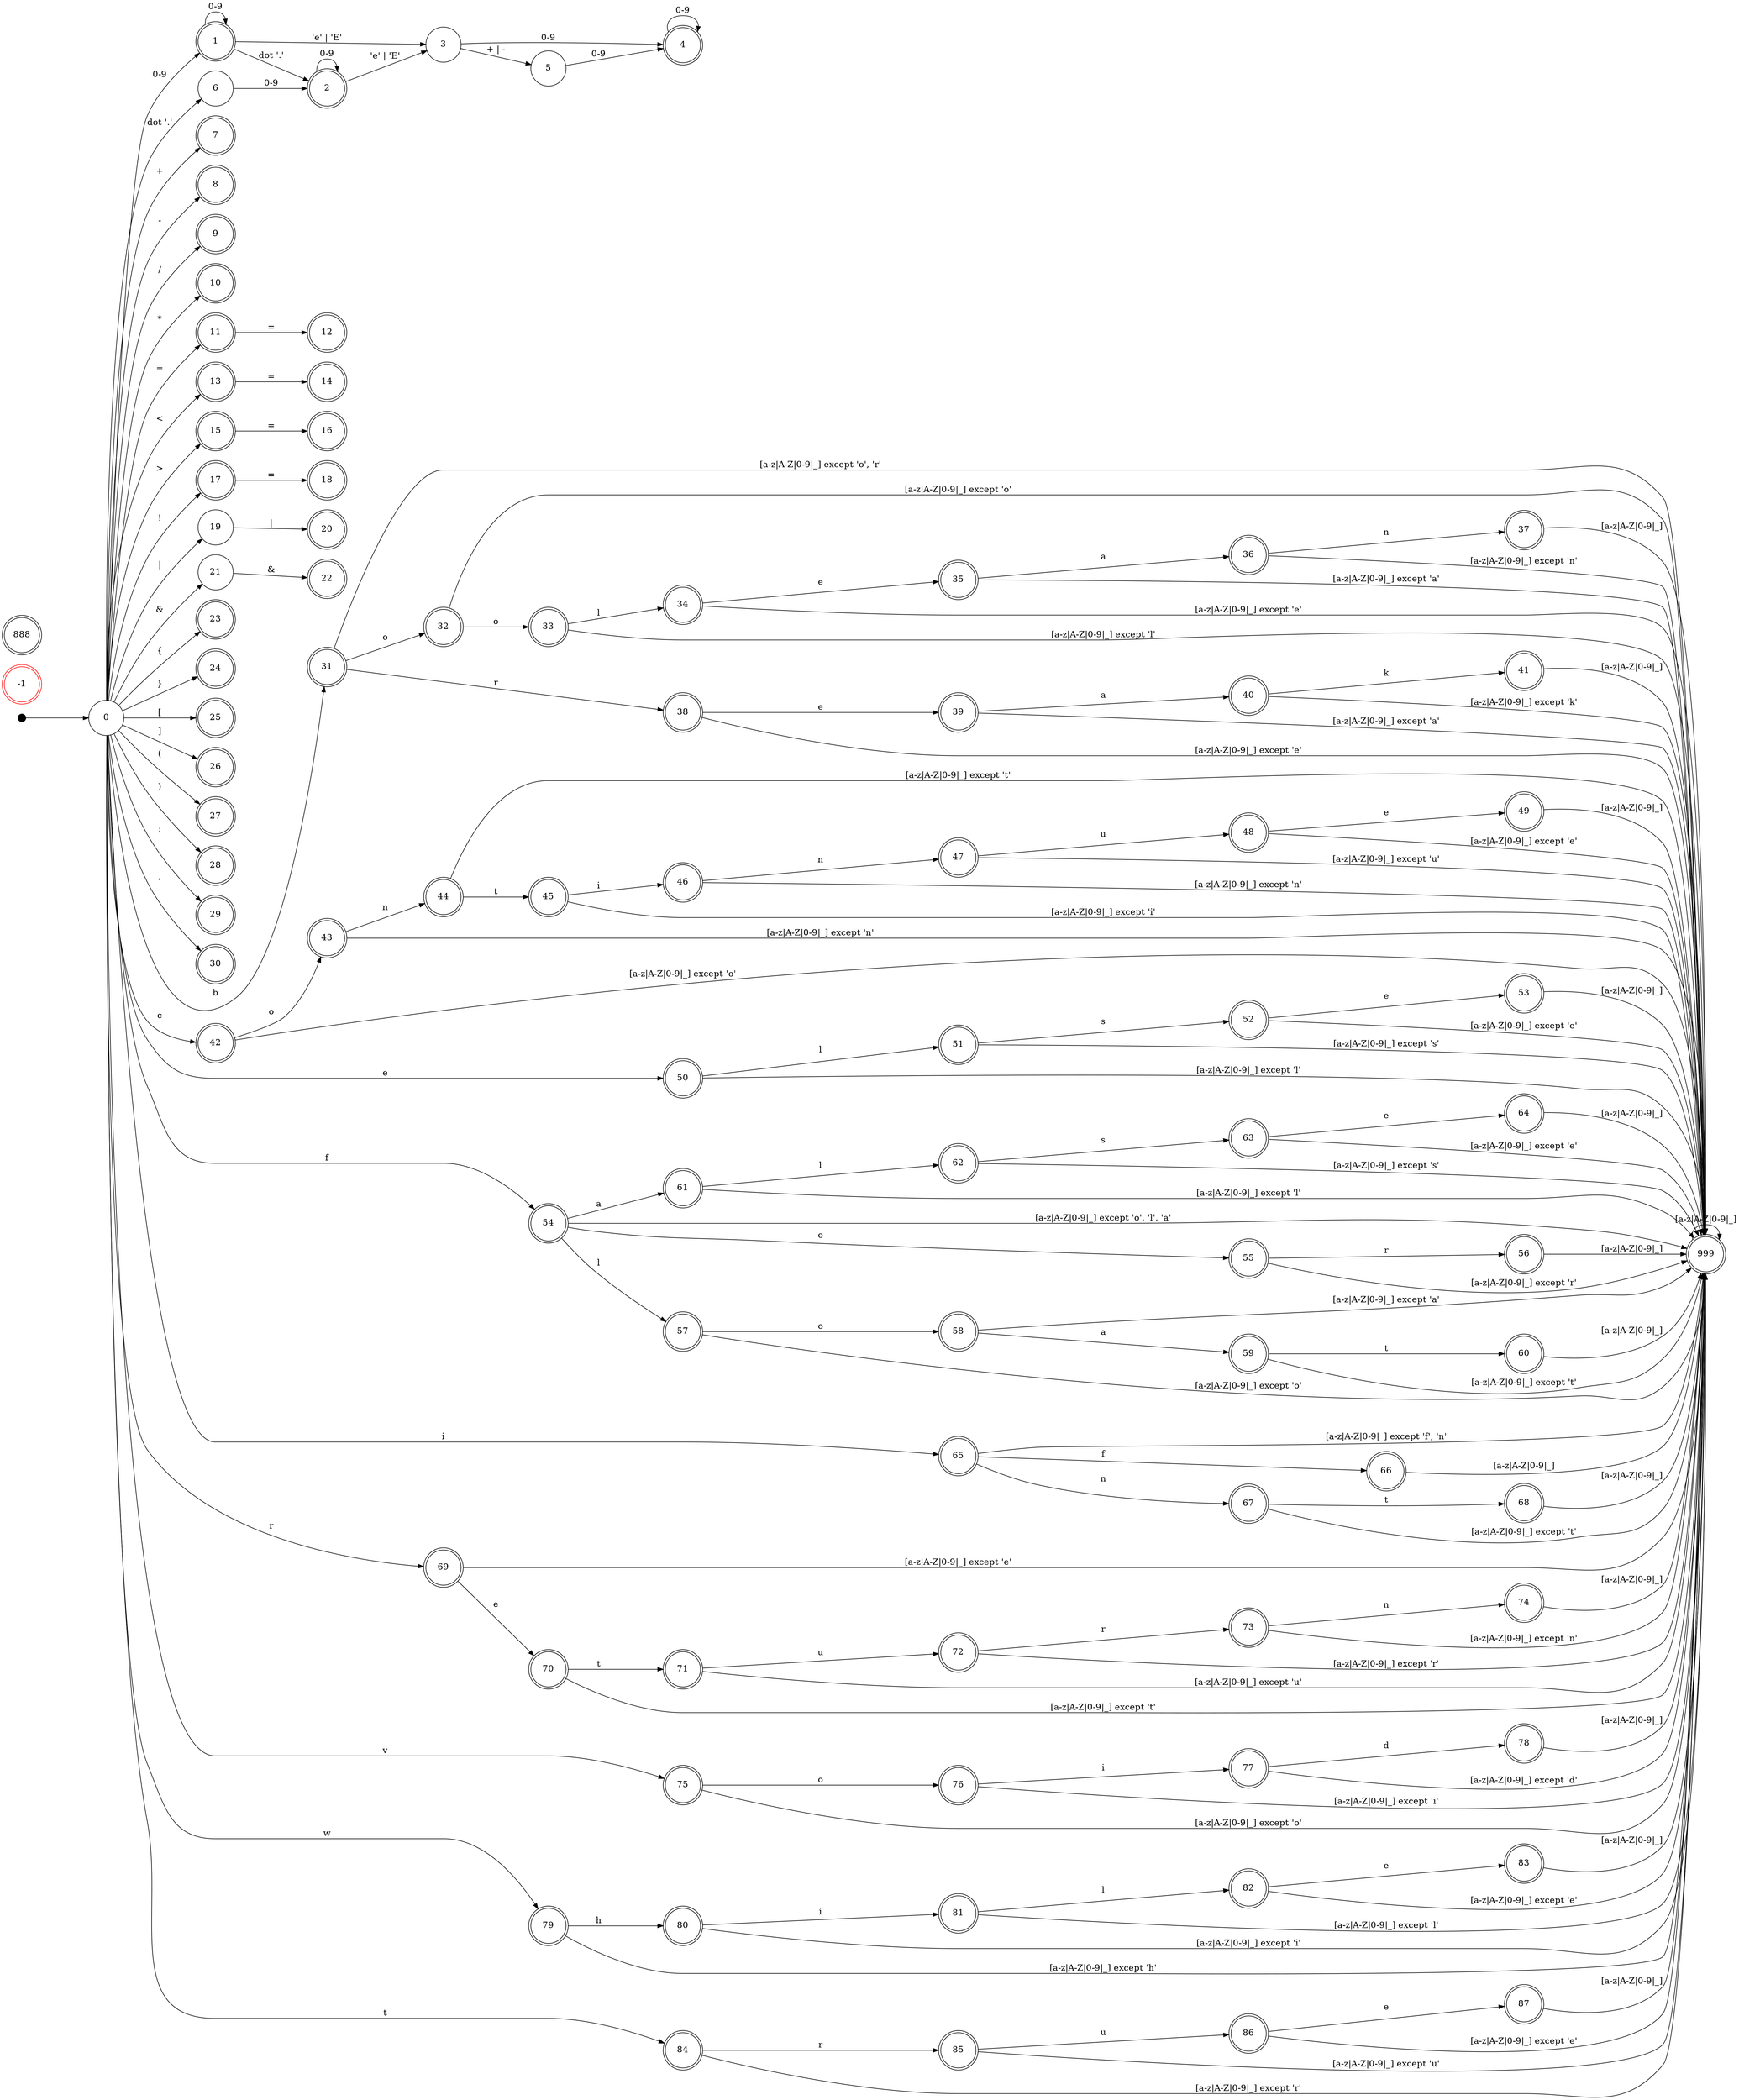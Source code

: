 /* keywords = [
    "boolean",
    "break",
    "continue",
    "else",
    "for",
    "float",
    "false",
    "if",
    "int",
    "return",
    "void",
    "while",
    "true"
] 

*/
digraph G {
    // Graph Layout
    rankdir = LR;
    ranksep = 1.2
    splines = true;
    edge [fontsize = 16];
    node [width=".9"  height=".8" fontsize = 16];

    // start state
    start [shape = point width=".2"  height=".2"];
    start_state [label = "0" shape = circle]; // STATE 0
    start -> start_state;

    state_error [label = "-1" shape = doublecircle color = red]; // STATE Error 

    node [shape = doublecircle; color = black];
    state_identifier [label = "999"]; // Identifier
    state_end_file [label = "888"]; // STATE end file

    // Detect Numeric token
    {
        // integer
        state_integer [label = "1"]; // STATE 1
        start_state -> state_integer [label = "0-9"];
        state_integer -> state_integer [label = "0-9"];
        // float
        // (0-9)*.
        // (0-9)*.(0-9)*
        state_float_1 [label = "2"]; // STATE 2
        state_integer -> state_float_1 [label = "dot '.'"];
        state_float_1 -> state_float_1 [label = "0-9"];
        // (0-9)* (E|e)+ (0-9)
        state_E_e_after_int [label = "3" shape = "circle"]; // STATE 3
        state_integer -> state_E_e_after_int [label = "'e' | 'E'"];
        state_float_2 [label = "4"]; // STATE 4
        state_E_e_after_int -> state_float_2 [label = "0-9"];
        state_float_2 -> state_float_2 [label = "0-9"];
        // (0-9)*.(0-9)+ (E|e)* (0-9)+
        state_float_1 -> state_E_e_after_int [label = "'e' | 'E'"];
        // (0-9)*.(0-9)+ (E|e)* (+|-) (0-9)+
        state_sign_after_E_e [label = "5" shape = "circle"]; // STATE 5
        state_E_e_after_int -> state_sign_after_E_e [label = "+ | -"]; 
        state_sign_after_E_e -> state_float_2 [label = "0-9"];
        // .(0-9)*
        state_dot [label = "6" shape = "circle"]; // STATE 6
        start_state -> state_dot [label = "dot '.'"];
        state_dot -> state_float_1 [label = "0-9"];
    }
    
    // detect operators
    {
        // + plus
        state_plus [label = "7"]; // STATE 7
        start_state -> state_plus [label = "+"];
        // - minus
        state_minus [label = "8"]; // STATE 8
        start_state -> state_minus [label = "-"];
        // / division
        state_division [label = "9"]; // STATE 9
        start_state -> state_division [label = "/"];
        // * multiply
        state_multiply [label = "10"]; // STATE 10
        start_state -> state_multiply [label = "*"];
        // = assign
        state_equal [label = "11"]; // STATE 11
        start_state -> state_equal [label = "="];
        // ==
        state_compare [label = "12"]; // STATE 12
        state_equal -> state_compare [label = "="];
        // < less than
        state_less_than [label = "13"]; // STATE 13
        start_state -> state_less_than [label = "<"];
        // <= less than or equal to
        state_less_than_equal [label = "14"]; // STATE 14
        state_less_than -> state_less_than_equal [label = "="];
        // > greater than
        state_greater_than [label = "15"]; // STATE 15
        start_state -> state_greater_than [label = ">"];
        // >= greater than or equal
        state_greater_than_equal [label = "16"]; // STATE 16
        state_greater_than -> state_greater_than_equal [label = "="];
        // ! not operator
        state_logical_not [label = "17"]; // STATE 17
        start_state -> state_logical_not [label = "!"];
        // != not equal
        state_not_equal [label = "18"]; // STATE 18
        state_logical_not -> state_not_equal [label = "="];
        // || logical OR
        state_OR_1 [label = "19" shape = "circle"]; // STATE 19
        start_state -> state_OR_1 [label = "|"];
        state_OR_2 [label = "20"]; // STATE 20
        state_OR_1 -> state_OR_2 [label = "|"];
        // && logical AND
        state_AND_1 [label = "21" shape = "circle"]; // STATE 21
        start_state -> state_AND_1 [label = "&"];
        state_AND_2 [label = "22"]; // STATE 22
        state_AND_1 -> state_AND_2 [label = "&"];
    }

    // Separators
    {
        // {
        state_open_bracket_1 [label = "23"]; // STATE 23
        start_state -> state_open_bracket_1 [label = "{"];
        // }
        state_close_bracket_1 [label = "24"]; // STATE 24
        start_state -> state_close_bracket_1 [label = "}"];
        // [
        state_open_bracket_2 [label = "25"]; // STATE 25
        start_state -> state_open_bracket_2 [label = "["];
        // ]
        state_close_bracket_2 [label = "26"]; // STATE 26
        start_state -> state_close_bracket_2 [label = "]"];
        // (
        state_open_bracket_3 [label = "27"]; // STATE 27
        start_state -> state_open_bracket_3 [label = "("];
        // )
        state_close_bracket_3 [label = "28"]; // STATE 28
        start_state -> state_close_bracket_3 [label = ")"];
        // ;
        state_semicolon [label = "29"]; // STATE 29
        start_state -> state_semicolon [label = ";"];
        // ,
        state_comma [label = "30"]; // STATE 30
        start_state -> state_comma [label = ","];
    }

    // keywords
    {
        // boolean
        state_boolean_1 [label = "31"]; // STATE 31 b
        state_boolean_2 [label = "32"]; // STATE 32 bo 
        state_boolean_3 [label = "33"]; // STATE 33 boo
        state_boolean_4 [label = "34"]; // STATE 34 bool
        state_boolean_5 [label = "35"]; // STATE 35 boole
        state_boolean_6 [label = "36"]; // STATE 36 boolea
        state_boolean_7 [label = "37"]; // STATE 37 boolean
        start_state -> state_boolean_1 [label = "b"];
        state_boolean_1 -> state_boolean_2 [label = "o"];
        state_boolean_2 -> state_boolean_3 [label = "o"];
        state_boolean_3 -> state_boolean_4 [label = "l"];
        state_boolean_4 -> state_boolean_5 [label = "e"];
        state_boolean_5 -> state_boolean_6 [label = "a"];
        state_boolean_6 -> state_boolean_7 [label = "n"];
        // break
        state_break_1 [label = "38"]; // STATE 38 br
        state_break_2 [label = "39"]; // STATE 39 bre
        state_break_3 [label = "40"]; // STATE 40 brea
        state_break_4 [label = "41"]; // STATE 41 break
        state_boolean_1 -> state_break_1 [label = "r"];
        state_break_1 -> state_break_2 [label = "e"];
        state_break_2 -> state_break_3 [label = "a"];
        state_break_3 -> state_break_4 [label = "k"];
        // continue
        state_continue_1 [label = "42"]; // STATE 42 c
        state_continue_2 [label = "43"]; // STATE 43 co
        state_continue_3 [label = "44"]; // STATE 44 con
        state_continue_4 [label = "45"]; // STATE 45 cont
        state_continue_5 [label = "46"]; // STATE 46 conti
        state_continue_6 [label = "47"]; // STATE 47 contin
        state_continue_7 [label = "48"]; // STATE 48 continu
        state_continue_8 [label = "49"]; // STATE 49 continue
        start_state -> state_continue_1 [label = "c"];
        state_continue_1 -> state_continue_2 [label = "o"];
        state_continue_2 -> state_continue_3 [label = "n"];
        state_continue_3 -> state_continue_4 [label = "t"];
        state_continue_4 -> state_continue_5 [label = "i"];
        state_continue_5 -> state_continue_6 [label = "n"];
        state_continue_6 -> state_continue_7 [label = "u"];
        state_continue_7 -> state_continue_8 [label = "e"];
        // else
        state_else_1 [label = "50"]; // STATE 50 e
        state_else_2 [label = "51"]; // STATE 51 el
        state_else_3 [label = "52"]; // STATE 52 els
        state_else_4 [label = "53"]; // STATE 53 else
        start_state -> state_else_1 [label = "e"];
        state_else_1 -> state_else_2 [label = "l"];
        state_else_2 -> state_else_3 [label = "s"];
        state_else_3 -> state_else_4 [label = "e"];
        // for
        state_for_1 [label = "54"]; // STATE 54 f
        state_for_2 [label = "55"]; // STATE 55 fo
        state_for_3 [label = "56"]; // STATE 56 for
        start_state -> state_for_1 [label = "f"];
        state_for_1 -> state_for_2 [label = "o"];
        state_for_2 -> state_for_3 [label = "r"];
        // float
        state_key_float_1 [label = "57"]; // STATE 57 fl
        state_key_float_2 [label = "58"]; // STATE 58 flo
        state_key_float_3 [label = "59"]; // STATE 59 floa
        state_key_float_4 [label = "60"]; // STATE 60 float
        state_for_1 -> state_key_float_1 [label = "l"];
        state_key_float_1 -> state_key_float_2 [label = "o"];
        state_key_float_2 -> state_key_float_3 [label = "a"];
        state_key_float_3 -> state_key_float_4 [label = "t"];
        // false
        state_false_1 [label = "61"]; // STATE 61 fa
        state_false_2 [label = "62"]; // STATE 62 fal
        state_false_3 [label = "63"]; // STATE 63 fals
        state_false_4 [label = "64"]; // STATE 64 false
        state_for_1 -> state_false_1 [label = "a"];
        state_false_1 -> state_false_2 [label = "l"];
        state_false_2 -> state_false_3 [label = "s"];
        state_false_3 -> state_false_4 [label = "e"];
        // if
        state_if_1 [label = "65"]; // STATE 65 i
        state_if_2 [label = "66"]; // STATE 66 if
        start_state -> state_if_1 [label = "i"];
        state_if_1 -> state_if_2 [label = "f"];
        // int
        state_int_1 [label = "67"]; // STATE 67 in
        state_int_2 [label = "68"]; // STATE 68 int
        state_if_1 -> state_int_1 [label = "n"];
        state_int_1 -> state_int_2 [label = "t"];
        // return 
        state_return_1 [label = "69"]; // STATE 69 r
        state_return_2 [label = "70"]; // STATE 70 re
        state_return_3 [label = "71"]; // STATE 71 ret
        state_return_4 [label = "72"]; // STATE 72 retu
        state_return_5 [label = "73"]; // STATE 73 retur
        state_return_6 [label = "74"]; // STATE 74 return
        start_state -> state_return_1 [label = "r"];
        state_return_1 -> state_return_2 [label = "e"];
        state_return_2 -> state_return_3 [label = "t"];
        state_return_3 -> state_return_4 [label = "u"];
        state_return_4 -> state_return_5 [label = "r"];
        state_return_5 -> state_return_6 [label = "n"];
        // void
        state_void_1 [label = "75"]; // STATE 75 v
        state_void_2 [label = "76"]; // STATE 76 vo
        state_void_3 [label = "77"]; // STATE 77 voi
        state_void_4 [label = "78"]; // STATE 78 void
        start_state -> state_void_1 [label = "v"];
        state_void_1 -> state_void_2 [label = "o"];
        state_void_2 -> state_void_3 [label = "i"];
        state_void_3 -> state_void_4 [label = "d"];
        // while 
        state_while_1 [label = "79"]; // STATE 79 w
        state_while_2 [label = "80"]; // STATE 80 wh
        state_while_3 [label = "81"]; // STATE 81 whi
        state_while_4 [label = "82"]; // STATE 82 whil
        state_while_5 [label = "83"]; // STATE 83 while
        start_state -> state_while_1 [label = "w"];
        state_while_1 -> state_while_2 [label = "h"];
        state_while_2 -> state_while_3 [label = "i"];
        state_while_3 -> state_while_4 [label = "l"];
        state_while_4 -> state_while_5 [label = "e"];
        // true
        state_true_1 [label = "84"]; // STATE 84 t
        state_true_2 [label = "85"]; // STATE 85 tr
        state_true_3 [label = "86"]; // STATE 86 tru
        state_true_4 [label = "87"]; // STATE 87 true
        start_state -> state_true_1 [label = "t"];
        state_true_1 -> state_true_2 [label = "r"];
        state_true_2 -> state_true_3 [label = "u"];
        state_true_3 -> state_true_4 [label = "e"];
    }

    // identifier
    {
        // go from true
        state_true_1 -> state_identifier [label = "[a-z|A-Z|0-9|_] except 'r'"];
        state_true_2 -> state_identifier [label = "[a-z|A-Z|0-9|_] except 'u'"];
        state_true_3 -> state_identifier [label = "[a-z|A-Z|0-9|_] except 'e'"];
        state_true_4 -> state_identifier [label = "[a-z|A-Z|0-9|_]"];
        // go from while 
        state_while_1 -> state_identifier [label = "[a-z|A-Z|0-9|_] except 'h'"];
        state_while_2 -> state_identifier [label = "[a-z|A-Z|0-9|_] except 'i'"];
        state_while_3 -> state_identifier [label = "[a-z|A-Z|0-9|_] except 'l'"];
        state_while_4 -> state_identifier [label = "[a-z|A-Z|0-9|_] except 'e'"];
        state_while_5 -> state_identifier [label = "[a-z|A-Z|0-9|_]"];
        // go from void
        state_void_1 -> state_identifier [label = "[a-z|A-Z|0-9|_] except 'o'"];
        state_void_2 -> state_identifier [label = "[a-z|A-Z|0-9|_] except 'i'"];
        state_void_3 -> state_identifier [label = "[a-z|A-Z|0-9|_] except 'd'"];
        state_void_4 -> state_identifier [label = "[a-z|A-Z|0-9|_]"];
        // go from return 
        state_return_1 -> state_identifier [label = "[a-z|A-Z|0-9|_] except 'e'"];
        state_return_2 -> state_identifier [label = "[a-z|A-Z|0-9|_] except 't'"];
        state_return_3 -> state_identifier [label = "[a-z|A-Z|0-9|_] except 'u'"];
        state_return_4 -> state_identifier [label = "[a-z|A-Z|0-9|_] except 'r'"];
        state_return_5 -> state_identifier [label = "[a-z|A-Z|0-9|_] except 'n'"];
        state_return_6 -> state_identifier [label = "[a-z|A-Z|0-9|_]"];
        // go from int
        state_int_1 -> state_identifier [label = "[a-z|A-Z|0-9|_] except 't'"];
        state_int_2 -> state_identifier [label = "[a-z|A-Z|0-9|_]"];
        // go from if
        state_if_1 -> state_identifier [label = "[a-z|A-Z|0-9|_] except 'f', 'n'"];
        state_if_2 -> state_identifier [label = "[a-z|A-Z|0-9|_]"];
        // go from false
        state_false_1 -> state_identifier [label = "[a-z|A-Z|0-9|_] except 'l'"];
        state_false_2 -> state_identifier [label = "[a-z|A-Z|0-9|_] except 's'"];
        state_false_3 -> state_identifier [label = "[a-z|A-Z|0-9|_] except 'e'"];
        state_false_4 -> state_identifier [label = "[a-z|A-Z|0-9|_]"];
        // go from float
        state_key_float_1 -> state_identifier [label = "[a-z|A-Z|0-9|_] except 'o'"];
        state_key_float_2 -> state_identifier [label = "[a-z|A-Z|0-9|_] except 'a'"];
        state_key_float_3 -> state_identifier [label = "[a-z|A-Z|0-9|_] except 't'"];
        state_key_float_4 -> state_identifier [label = "[a-z|A-Z|0-9|_]"];
        // go from for
        state_for_1 -> state_identifier [label = "[a-z|A-Z|0-9|_] except 'o', 'l', 'a'"];
        state_for_2 -> state_identifier [label = "[a-z|A-Z|0-9|_] except 'r'"];
        state_for_3 -> state_identifier [label = "[a-z|A-Z|0-9|_]"];
        // go from else
        state_else_1 -> state_identifier [label = "[a-z|A-Z|0-9|_] except 'l'"];
        state_else_2 -> state_identifier [label = "[a-z|A-Z|0-9|_] except 's'"];
        state_else_3 -> state_identifier [label = "[a-z|A-Z|0-9|_] except 'e'"];
        state_else_4 -> state_identifier [label = "[a-z|A-Z|0-9|_]"];
        // go from continue
        state_continue_1 -> state_identifier [label = "[a-z|A-Z|0-9|_] except 'o'"];
        state_continue_2 -> state_identifier [label = "[a-z|A-Z|0-9|_] except 'n'"];
        state_continue_3 -> state_identifier [label = "[a-z|A-Z|0-9|_] except 't'"];
        state_continue_4 -> state_identifier [label = "[a-z|A-Z|0-9|_] except 'i'"];
        state_continue_5 -> state_identifier [label = "[a-z|A-Z|0-9|_] except 'n'"];
        state_continue_6 -> state_identifier [label = "[a-z|A-Z|0-9|_] except 'u'"];
        state_continue_7 -> state_identifier [label = "[a-z|A-Z|0-9|_] except 'e'"];
        state_continue_8 -> state_identifier [label = "[a-z|A-Z|0-9|_]"];
        // go from boolean
        state_boolean_1 -> state_identifier [label = "[a-z|A-Z|0-9|_] except 'o', 'r'"];
        state_boolean_2 -> state_identifier [label = "[a-z|A-Z|0-9|_] except 'o'"];
        state_boolean_3 -> state_identifier [label = "[a-z|A-Z|0-9|_] except 'l'"];
        state_boolean_4 -> state_identifier [label = "[a-z|A-Z|0-9|_] except 'e'"];
        state_boolean_5 -> state_identifier [label = "[a-z|A-Z|0-9|_] except 'a'"];
        state_boolean_6 -> state_identifier [label = "[a-z|A-Z|0-9|_] except 'n'"];
        state_boolean_7 -> state_identifier [label = "[a-z|A-Z|0-9|_]"];
        // go from break
        state_break_1 -> state_identifier [label = "[a-z|A-Z|0-9|_] except 'e'"];
        state_break_2 -> state_identifier [label = "[a-z|A-Z|0-9|_] except 'a'"];
        state_break_3 -> state_identifier [label = "[a-z|A-Z|0-9|_] except 'k'"];
        state_break_4 -> state_identifier [label = "[a-z|A-Z|0-9|_]"];

        state_identifier -> state_identifier [label = "[a-z|A-Z|0-9|_]"];
    }
}